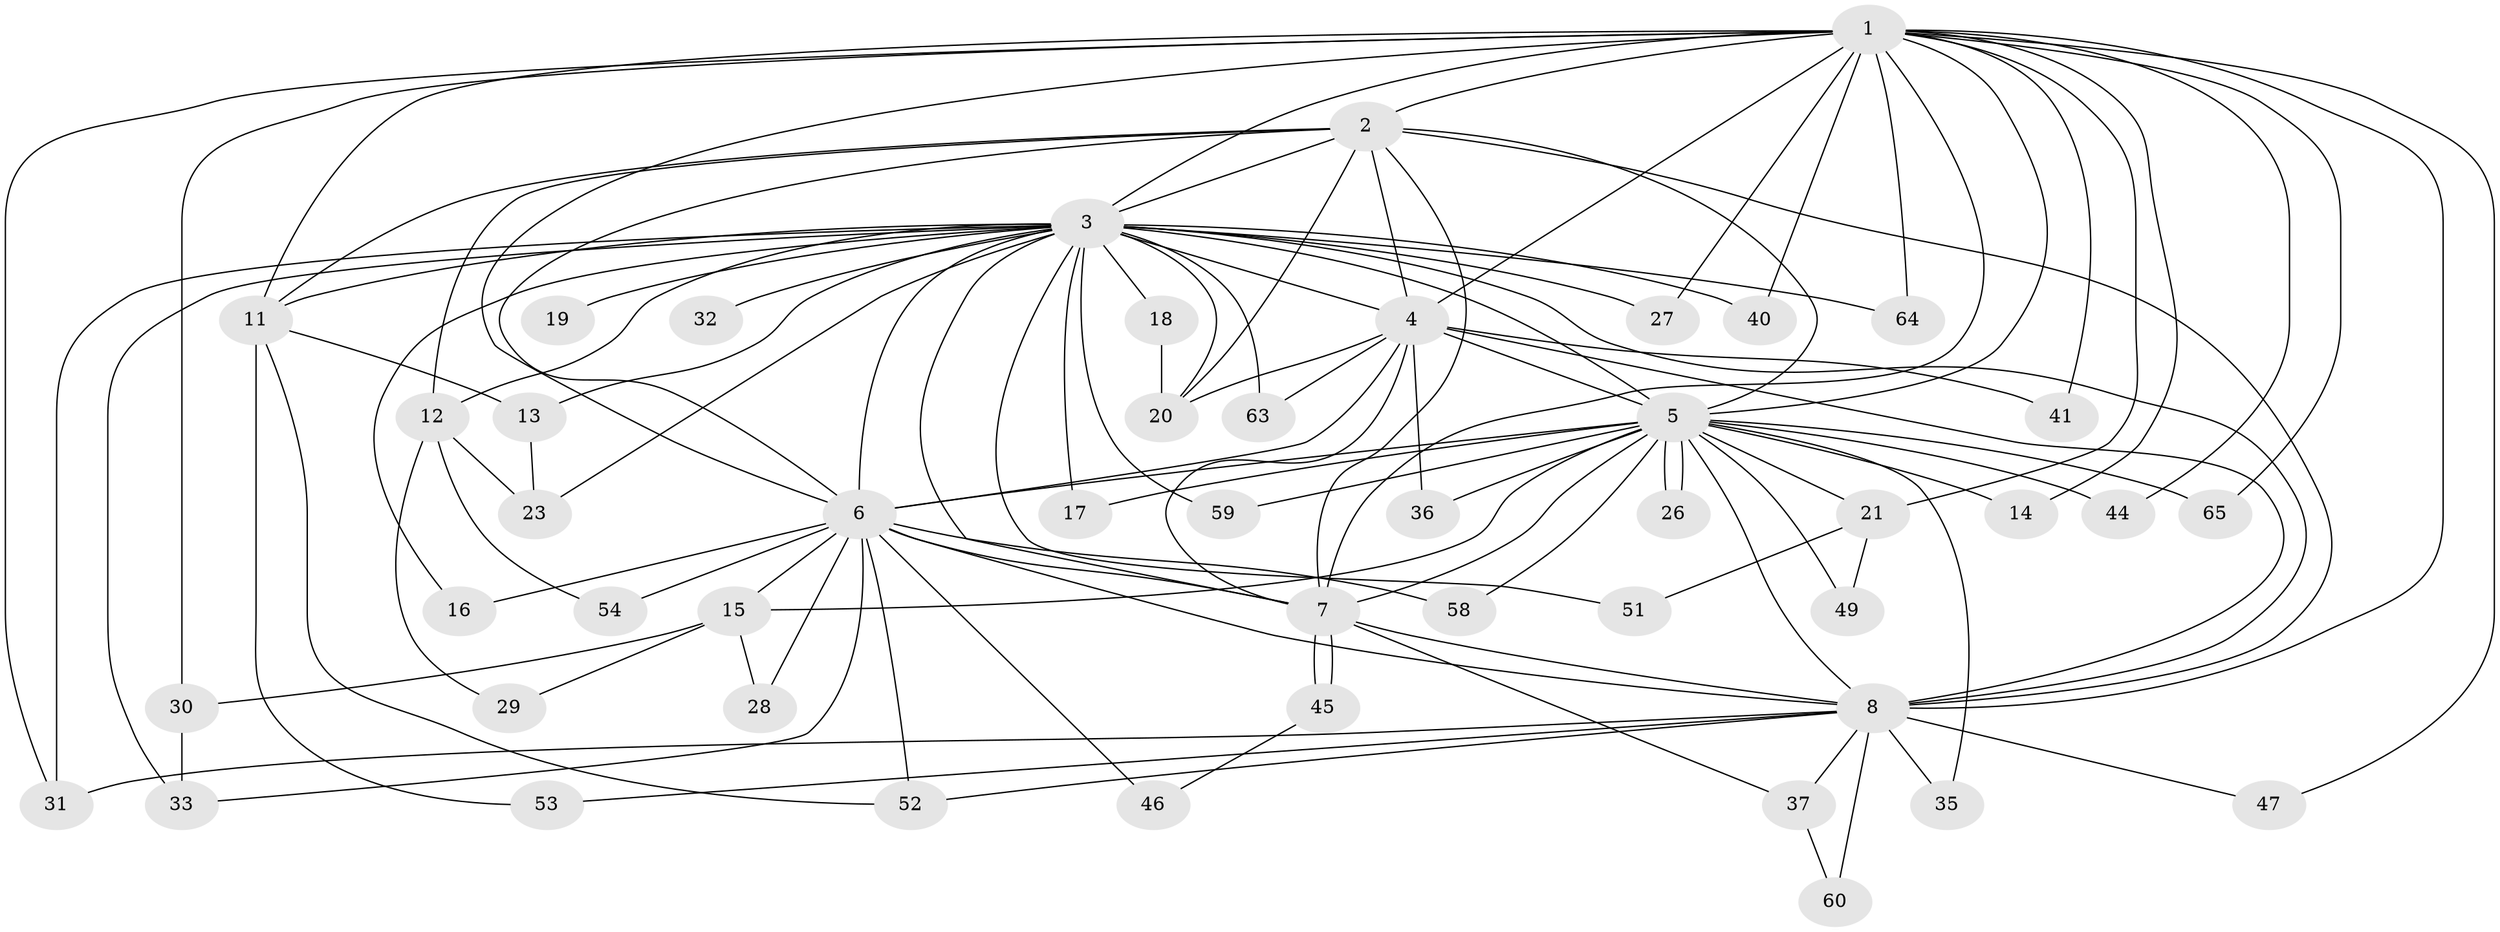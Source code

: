 // original degree distribution, {13: 0.046153846153846156, 19: 0.03076923076923077, 14: 0.03076923076923077, 24: 0.015384615384615385, 18: 0.015384615384615385, 21: 0.015384615384615385, 7: 0.015384615384615385, 3: 0.23076923076923078, 2: 0.5384615384615384, 6: 0.015384615384615385, 5: 0.03076923076923077, 4: 0.015384615384615385}
// Generated by graph-tools (version 1.1) at 2025/41/03/06/25 10:41:38]
// undirected, 48 vertices, 112 edges
graph export_dot {
graph [start="1"]
  node [color=gray90,style=filled];
  1 [super="+9"];
  2 [super="+56"];
  3 [super="+10"];
  4 [super="+50"];
  5 [super="+25"];
  6 [super="+62"];
  7 [super="+48"];
  8 [super="+39"];
  11 [super="+42"];
  12 [super="+24"];
  13;
  14;
  15 [super="+22"];
  16;
  17 [super="+55"];
  18;
  19;
  20 [super="+38"];
  21 [super="+61"];
  23;
  26;
  27;
  28;
  29;
  30 [super="+34"];
  31 [super="+43"];
  32;
  33;
  35;
  36;
  37;
  40;
  41;
  44;
  45;
  46;
  47;
  49;
  51;
  52 [super="+57"];
  53;
  54;
  58;
  59;
  60;
  63;
  64;
  65;
  1 -- 2 [weight=2];
  1 -- 3 [weight=4];
  1 -- 4 [weight=2];
  1 -- 5 [weight=2];
  1 -- 6 [weight=2];
  1 -- 7 [weight=2];
  1 -- 8 [weight=2];
  1 -- 21 [weight=2];
  1 -- 47;
  1 -- 64;
  1 -- 65;
  1 -- 40;
  1 -- 41;
  1 -- 11;
  1 -- 44;
  1 -- 14;
  1 -- 27;
  1 -- 30;
  1 -- 31;
  2 -- 3 [weight=2];
  2 -- 4;
  2 -- 5;
  2 -- 6;
  2 -- 7;
  2 -- 8 [weight=2];
  2 -- 12;
  2 -- 20;
  2 -- 11;
  3 -- 4 [weight=2];
  3 -- 5 [weight=2];
  3 -- 6 [weight=2];
  3 -- 7 [weight=2];
  3 -- 8 [weight=2];
  3 -- 13;
  3 -- 16;
  3 -- 17;
  3 -- 19 [weight=2];
  3 -- 23;
  3 -- 31;
  3 -- 32 [weight=2];
  3 -- 40;
  3 -- 63;
  3 -- 20;
  3 -- 64;
  3 -- 11 [weight=2];
  3 -- 12;
  3 -- 18;
  3 -- 27;
  3 -- 33;
  3 -- 51;
  3 -- 59;
  4 -- 5;
  4 -- 6 [weight=2];
  4 -- 7;
  4 -- 8;
  4 -- 36;
  4 -- 41;
  4 -- 63;
  4 -- 20;
  5 -- 6;
  5 -- 7 [weight=2];
  5 -- 8;
  5 -- 14;
  5 -- 15;
  5 -- 17 [weight=2];
  5 -- 21 [weight=2];
  5 -- 26;
  5 -- 26;
  5 -- 35;
  5 -- 36;
  5 -- 44;
  5 -- 49;
  5 -- 58;
  5 -- 65;
  5 -- 59;
  6 -- 7;
  6 -- 8;
  6 -- 15 [weight=2];
  6 -- 16;
  6 -- 28;
  6 -- 33;
  6 -- 46;
  6 -- 52;
  6 -- 54;
  6 -- 58;
  7 -- 8;
  7 -- 37;
  7 -- 45;
  7 -- 45;
  8 -- 31;
  8 -- 35;
  8 -- 37;
  8 -- 52;
  8 -- 53;
  8 -- 60;
  8 -- 47;
  11 -- 13;
  11 -- 53;
  11 -- 52;
  12 -- 29;
  12 -- 54;
  12 -- 23;
  13 -- 23;
  15 -- 28;
  15 -- 29;
  15 -- 30;
  18 -- 20;
  21 -- 49;
  21 -- 51;
  30 -- 33;
  37 -- 60;
  45 -- 46;
}
